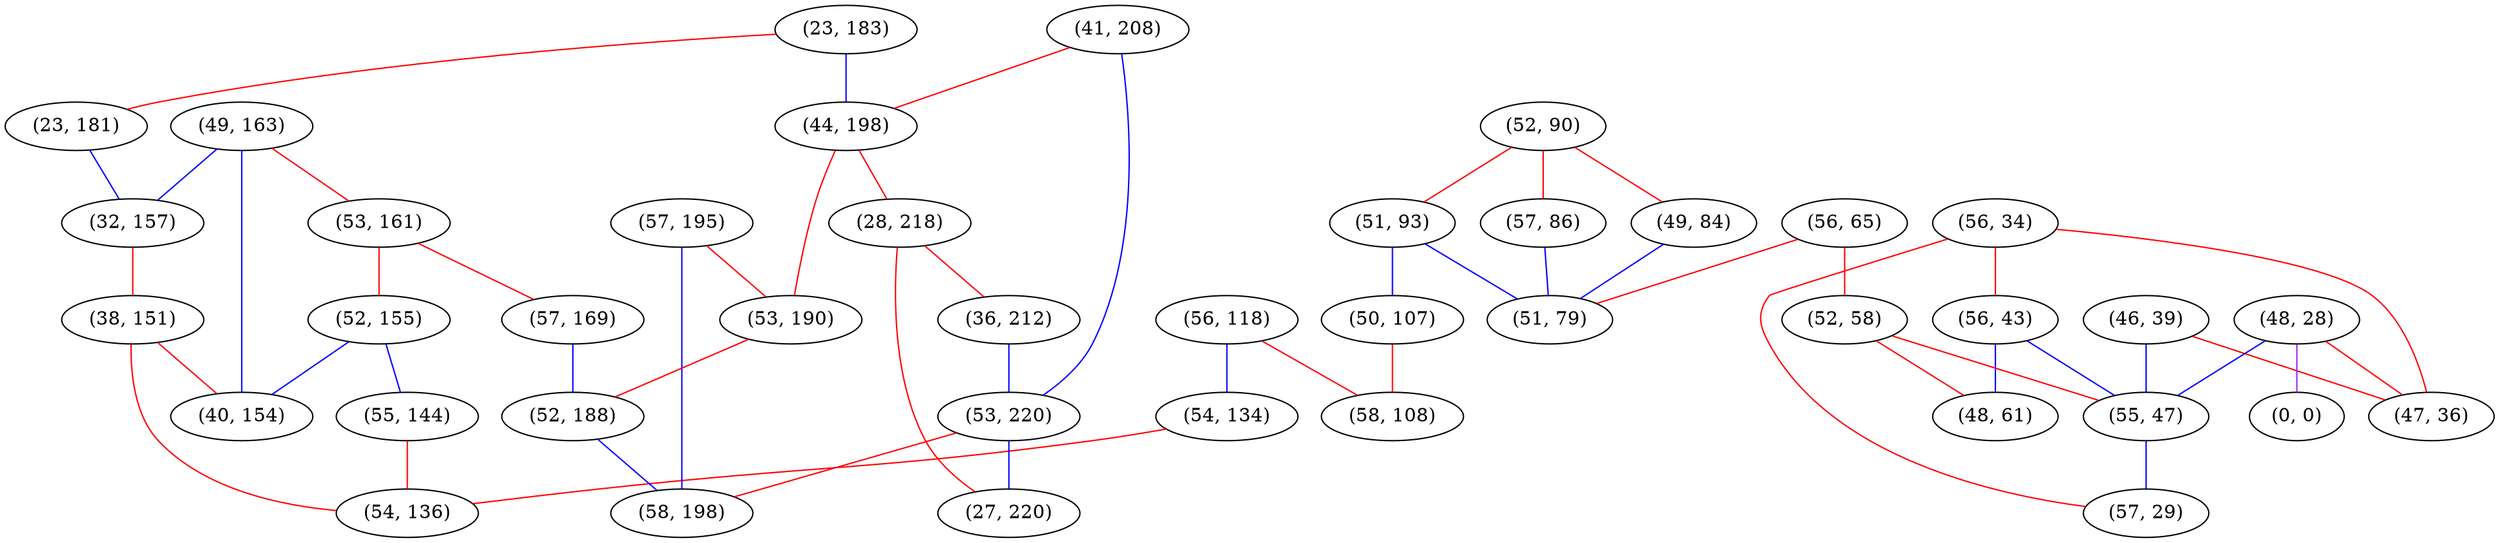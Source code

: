 graph "" {
"(52, 90)";
"(49, 163)";
"(51, 93)";
"(23, 183)";
"(56, 34)";
"(56, 65)";
"(56, 118)";
"(56, 43)";
"(57, 86)";
"(52, 58)";
"(53, 161)";
"(46, 39)";
"(48, 28)";
"(41, 208)";
"(55, 47)";
"(54, 134)";
"(57, 195)";
"(57, 169)";
"(0, 0)";
"(44, 198)";
"(53, 190)";
"(23, 181)";
"(28, 218)";
"(32, 157)";
"(52, 155)";
"(57, 29)";
"(36, 212)";
"(55, 144)";
"(50, 107)";
"(53, 220)";
"(48, 61)";
"(49, 84)";
"(58, 108)";
"(51, 79)";
"(52, 188)";
"(38, 151)";
"(47, 36)";
"(58, 198)";
"(27, 220)";
"(40, 154)";
"(54, 136)";
"(52, 90)" -- "(57, 86)"  [color=red, key=0, weight=1];
"(52, 90)" -- "(49, 84)"  [color=red, key=0, weight=1];
"(52, 90)" -- "(51, 93)"  [color=red, key=0, weight=1];
"(49, 163)" -- "(53, 161)"  [color=red, key=0, weight=1];
"(49, 163)" -- "(32, 157)"  [color=blue, key=0, weight=3];
"(49, 163)" -- "(40, 154)"  [color=blue, key=0, weight=3];
"(51, 93)" -- "(50, 107)"  [color=blue, key=0, weight=3];
"(51, 93)" -- "(51, 79)"  [color=blue, key=0, weight=3];
"(23, 183)" -- "(23, 181)"  [color=red, key=0, weight=1];
"(23, 183)" -- "(44, 198)"  [color=blue, key=0, weight=3];
"(56, 34)" -- "(47, 36)"  [color=red, key=0, weight=1];
"(56, 34)" -- "(57, 29)"  [color=red, key=0, weight=1];
"(56, 34)" -- "(56, 43)"  [color=red, key=0, weight=1];
"(56, 65)" -- "(52, 58)"  [color=red, key=0, weight=1];
"(56, 65)" -- "(51, 79)"  [color=red, key=0, weight=1];
"(56, 118)" -- "(58, 108)"  [color=red, key=0, weight=1];
"(56, 118)" -- "(54, 134)"  [color=blue, key=0, weight=3];
"(56, 43)" -- "(48, 61)"  [color=blue, key=0, weight=3];
"(56, 43)" -- "(55, 47)"  [color=blue, key=0, weight=3];
"(57, 86)" -- "(51, 79)"  [color=blue, key=0, weight=3];
"(52, 58)" -- "(48, 61)"  [color=red, key=0, weight=1];
"(52, 58)" -- "(55, 47)"  [color=red, key=0, weight=1];
"(53, 161)" -- "(57, 169)"  [color=red, key=0, weight=1];
"(53, 161)" -- "(52, 155)"  [color=red, key=0, weight=1];
"(46, 39)" -- "(47, 36)"  [color=red, key=0, weight=1];
"(46, 39)" -- "(55, 47)"  [color=blue, key=0, weight=3];
"(48, 28)" -- "(47, 36)"  [color=red, key=0, weight=1];
"(48, 28)" -- "(0, 0)"  [color=purple, key=0, weight=4];
"(48, 28)" -- "(55, 47)"  [color=blue, key=0, weight=3];
"(41, 208)" -- "(53, 220)"  [color=blue, key=0, weight=3];
"(41, 208)" -- "(44, 198)"  [color=red, key=0, weight=1];
"(55, 47)" -- "(57, 29)"  [color=blue, key=0, weight=3];
"(54, 134)" -- "(54, 136)"  [color=red, key=0, weight=1];
"(57, 195)" -- "(53, 190)"  [color=red, key=0, weight=1];
"(57, 195)" -- "(58, 198)"  [color=blue, key=0, weight=3];
"(57, 169)" -- "(52, 188)"  [color=blue, key=0, weight=3];
"(44, 198)" -- "(53, 190)"  [color=red, key=0, weight=1];
"(44, 198)" -- "(28, 218)"  [color=red, key=0, weight=1];
"(53, 190)" -- "(52, 188)"  [color=red, key=0, weight=1];
"(23, 181)" -- "(32, 157)"  [color=blue, key=0, weight=3];
"(28, 218)" -- "(36, 212)"  [color=red, key=0, weight=1];
"(28, 218)" -- "(27, 220)"  [color=red, key=0, weight=1];
"(32, 157)" -- "(38, 151)"  [color=red, key=0, weight=1];
"(52, 155)" -- "(55, 144)"  [color=blue, key=0, weight=3];
"(52, 155)" -- "(40, 154)"  [color=blue, key=0, weight=3];
"(36, 212)" -- "(53, 220)"  [color=blue, key=0, weight=3];
"(55, 144)" -- "(54, 136)"  [color=red, key=0, weight=1];
"(50, 107)" -- "(58, 108)"  [color=red, key=0, weight=1];
"(53, 220)" -- "(58, 198)"  [color=red, key=0, weight=1];
"(53, 220)" -- "(27, 220)"  [color=blue, key=0, weight=3];
"(49, 84)" -- "(51, 79)"  [color=blue, key=0, weight=3];
"(52, 188)" -- "(58, 198)"  [color=blue, key=0, weight=3];
"(38, 151)" -- "(40, 154)"  [color=red, key=0, weight=1];
"(38, 151)" -- "(54, 136)"  [color=red, key=0, weight=1];
}
